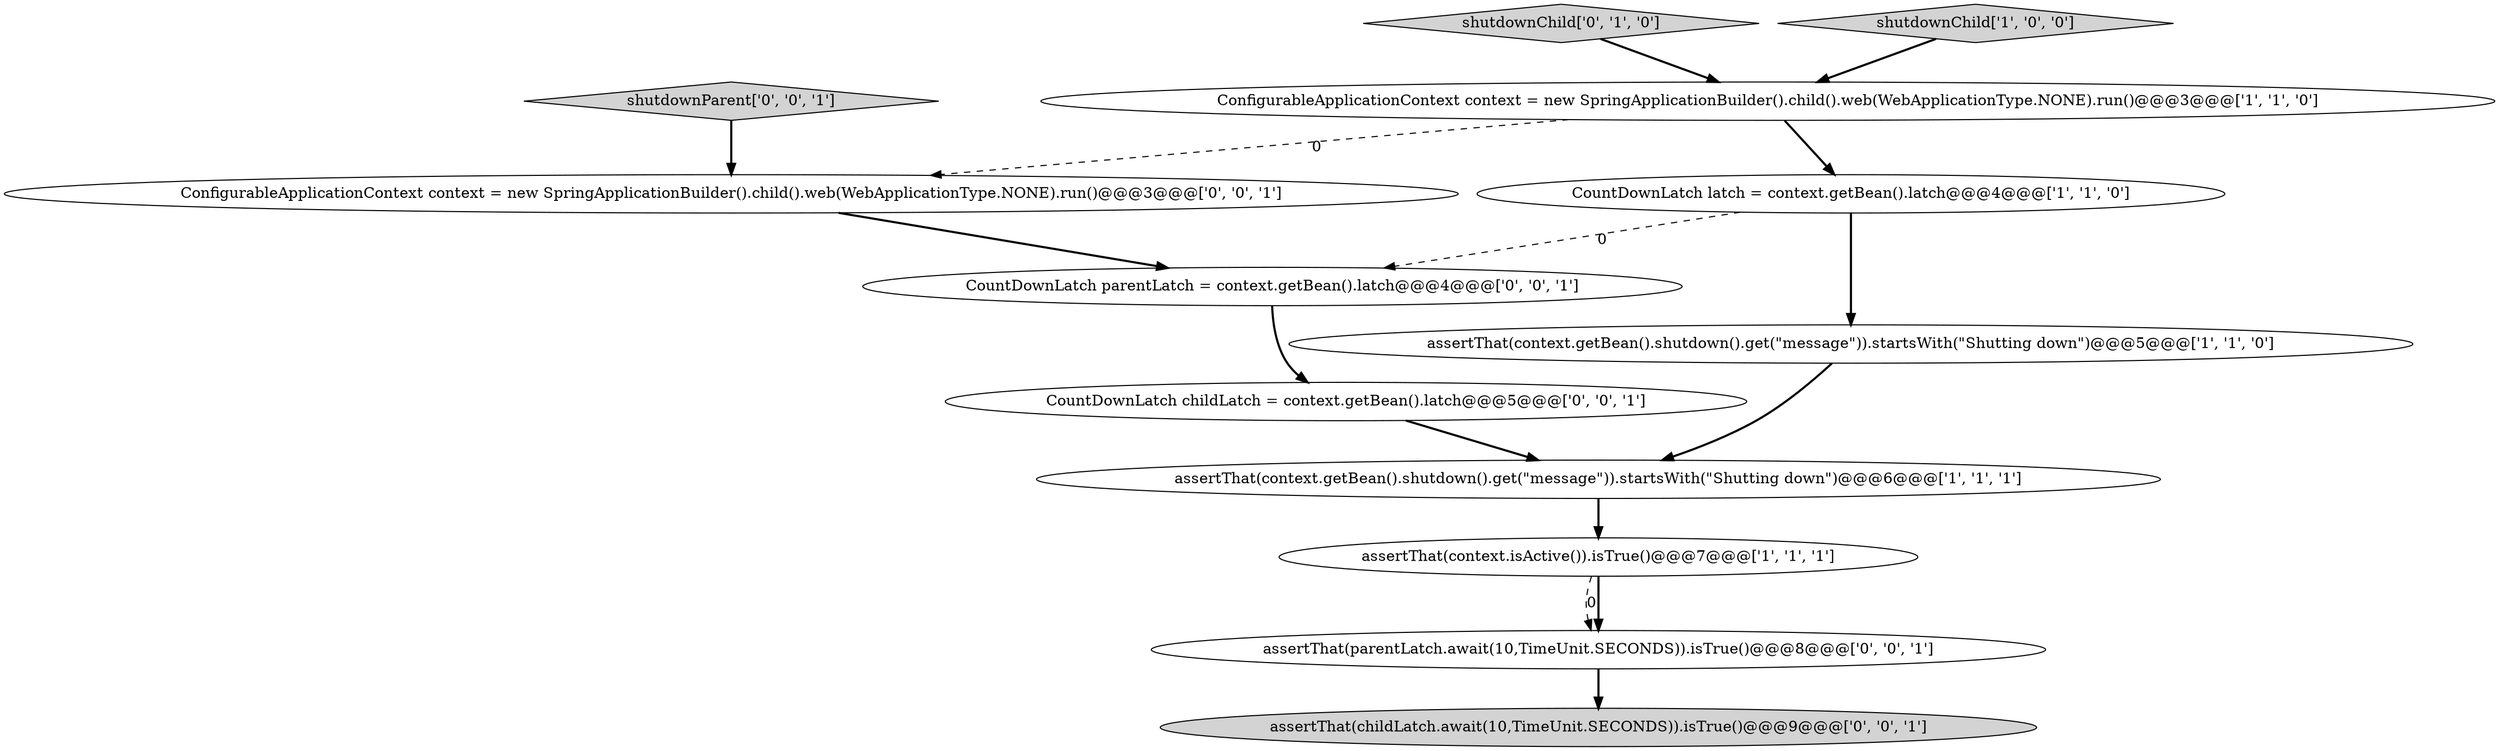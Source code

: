 digraph {
9 [style = filled, label = "ConfigurableApplicationContext context = new SpringApplicationBuilder().child().web(WebApplicationType.NONE).run()@@@3@@@['0', '0', '1']", fillcolor = white, shape = ellipse image = "AAA0AAABBB3BBB"];
10 [style = filled, label = "CountDownLatch parentLatch = context.getBean().latch@@@4@@@['0', '0', '1']", fillcolor = white, shape = ellipse image = "AAA0AAABBB3BBB"];
3 [style = filled, label = "ConfigurableApplicationContext context = new SpringApplicationBuilder().child().web(WebApplicationType.NONE).run()@@@3@@@['1', '1', '0']", fillcolor = white, shape = ellipse image = "AAA0AAABBB1BBB"];
12 [style = filled, label = "assertThat(childLatch.await(10,TimeUnit.SECONDS)).isTrue()@@@9@@@['0', '0', '1']", fillcolor = lightgray, shape = ellipse image = "AAA0AAABBB3BBB"];
6 [style = filled, label = "shutdownChild['0', '1', '0']", fillcolor = lightgray, shape = diamond image = "AAA0AAABBB2BBB"];
8 [style = filled, label = "CountDownLatch childLatch = context.getBean().latch@@@5@@@['0', '0', '1']", fillcolor = white, shape = ellipse image = "AAA0AAABBB3BBB"];
2 [style = filled, label = "assertThat(context.getBean().shutdown().get(\"message\")).startsWith(\"Shutting down\")@@@6@@@['1', '1', '1']", fillcolor = white, shape = ellipse image = "AAA0AAABBB1BBB"];
7 [style = filled, label = "shutdownParent['0', '0', '1']", fillcolor = lightgray, shape = diamond image = "AAA0AAABBB3BBB"];
5 [style = filled, label = "shutdownChild['1', '0', '0']", fillcolor = lightgray, shape = diamond image = "AAA0AAABBB1BBB"];
0 [style = filled, label = "CountDownLatch latch = context.getBean().latch@@@4@@@['1', '1', '0']", fillcolor = white, shape = ellipse image = "AAA0AAABBB1BBB"];
4 [style = filled, label = "assertThat(context.getBean().shutdown().get(\"message\")).startsWith(\"Shutting down\")@@@5@@@['1', '1', '0']", fillcolor = white, shape = ellipse image = "AAA0AAABBB1BBB"];
11 [style = filled, label = "assertThat(parentLatch.await(10,TimeUnit.SECONDS)).isTrue()@@@8@@@['0', '0', '1']", fillcolor = white, shape = ellipse image = "AAA0AAABBB3BBB"];
1 [style = filled, label = "assertThat(context.isActive()).isTrue()@@@7@@@['1', '1', '1']", fillcolor = white, shape = ellipse image = "AAA0AAABBB1BBB"];
5->3 [style = bold, label=""];
7->9 [style = bold, label=""];
6->3 [style = bold, label=""];
11->12 [style = bold, label=""];
4->2 [style = bold, label=""];
9->10 [style = bold, label=""];
10->8 [style = bold, label=""];
8->2 [style = bold, label=""];
3->9 [style = dashed, label="0"];
0->4 [style = bold, label=""];
1->11 [style = dashed, label="0"];
2->1 [style = bold, label=""];
0->10 [style = dashed, label="0"];
3->0 [style = bold, label=""];
1->11 [style = bold, label=""];
}
